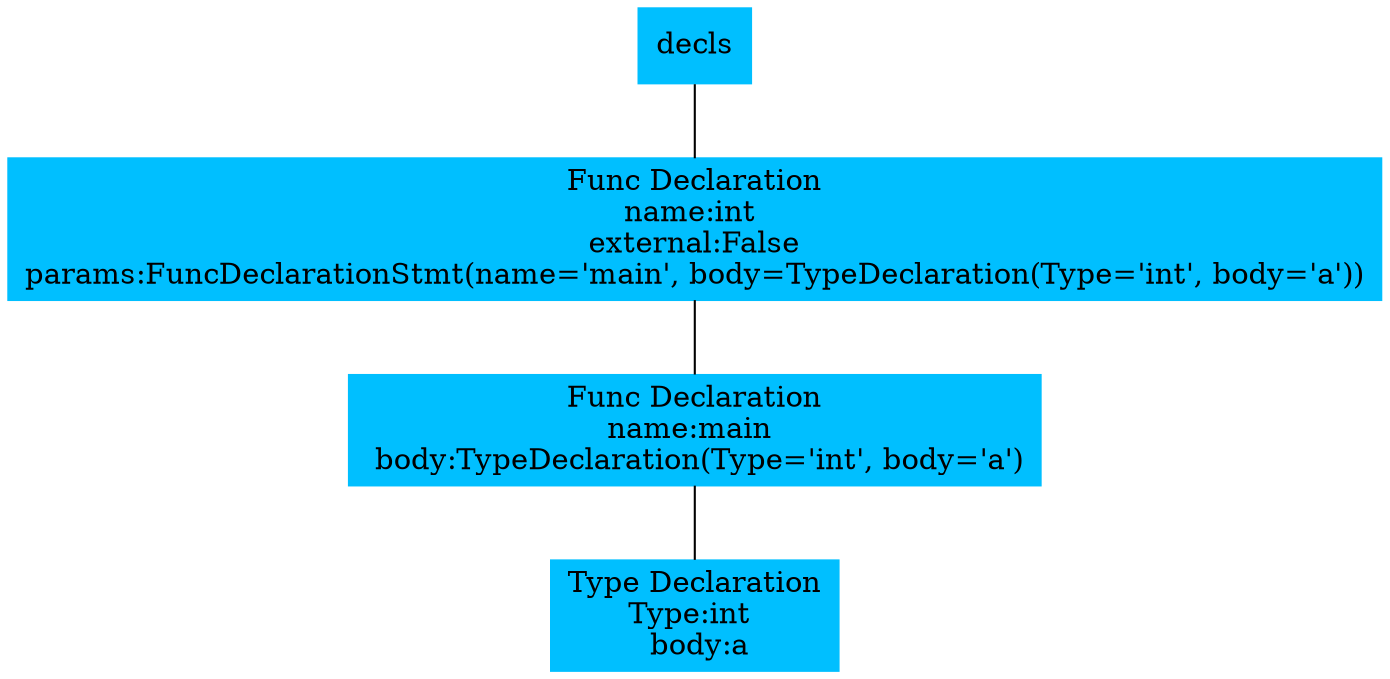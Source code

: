 // Dot
digraph AST {
	node [color=deepskyblue shape=box style=filled]
	edge [arrowhead=none]
	n01 [label=decls]
	n02 [label="Func Declaration
name:int 
external:False
params:FuncDeclarationStmt(name='main', body=TypeDeclaration(Type='int', body='a'))"]
	n03 [label="Func Declaration
name:main 
 body:TypeDeclaration(Type='int', body='a')"]
	n04 [label="Type Declaration
Type:int 
 body:a"]
	n03 -> n04
	n02 -> n03
	n01 -> n02
}

